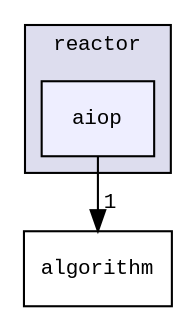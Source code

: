 digraph "src/platform/unix/asio/reactor/aiop" {
  compound=true
  node [ fontsize="10", fontname="CourierNew"];
  edge [ labelfontsize="10", labelfontname="CourierNew"];
  subgraph clusterdir_6b23131781f6daabf477a2099bb62efb {
    graph [ bgcolor="#ddddee", pencolor="black", label="reactor" fontname="CourierNew", fontsize="10", URL="dir_6b23131781f6daabf477a2099bb62efb.html"]
  dir_8ed5543c17d9550f64c4c84180546521 [shape=box, label="aiop", style="filled", fillcolor="#eeeeff", pencolor="black", URL="dir_8ed5543c17d9550f64c4c84180546521.html"];
  }
  dir_fbc178c12bd249518b3c0868875b8083 [shape=box label="algorithm" URL="dir_fbc178c12bd249518b3c0868875b8083.html"];
  dir_8ed5543c17d9550f64c4c84180546521->dir_fbc178c12bd249518b3c0868875b8083 [headlabel="1", labeldistance=1.5 headhref="dir_000058_000001.html"];
}
